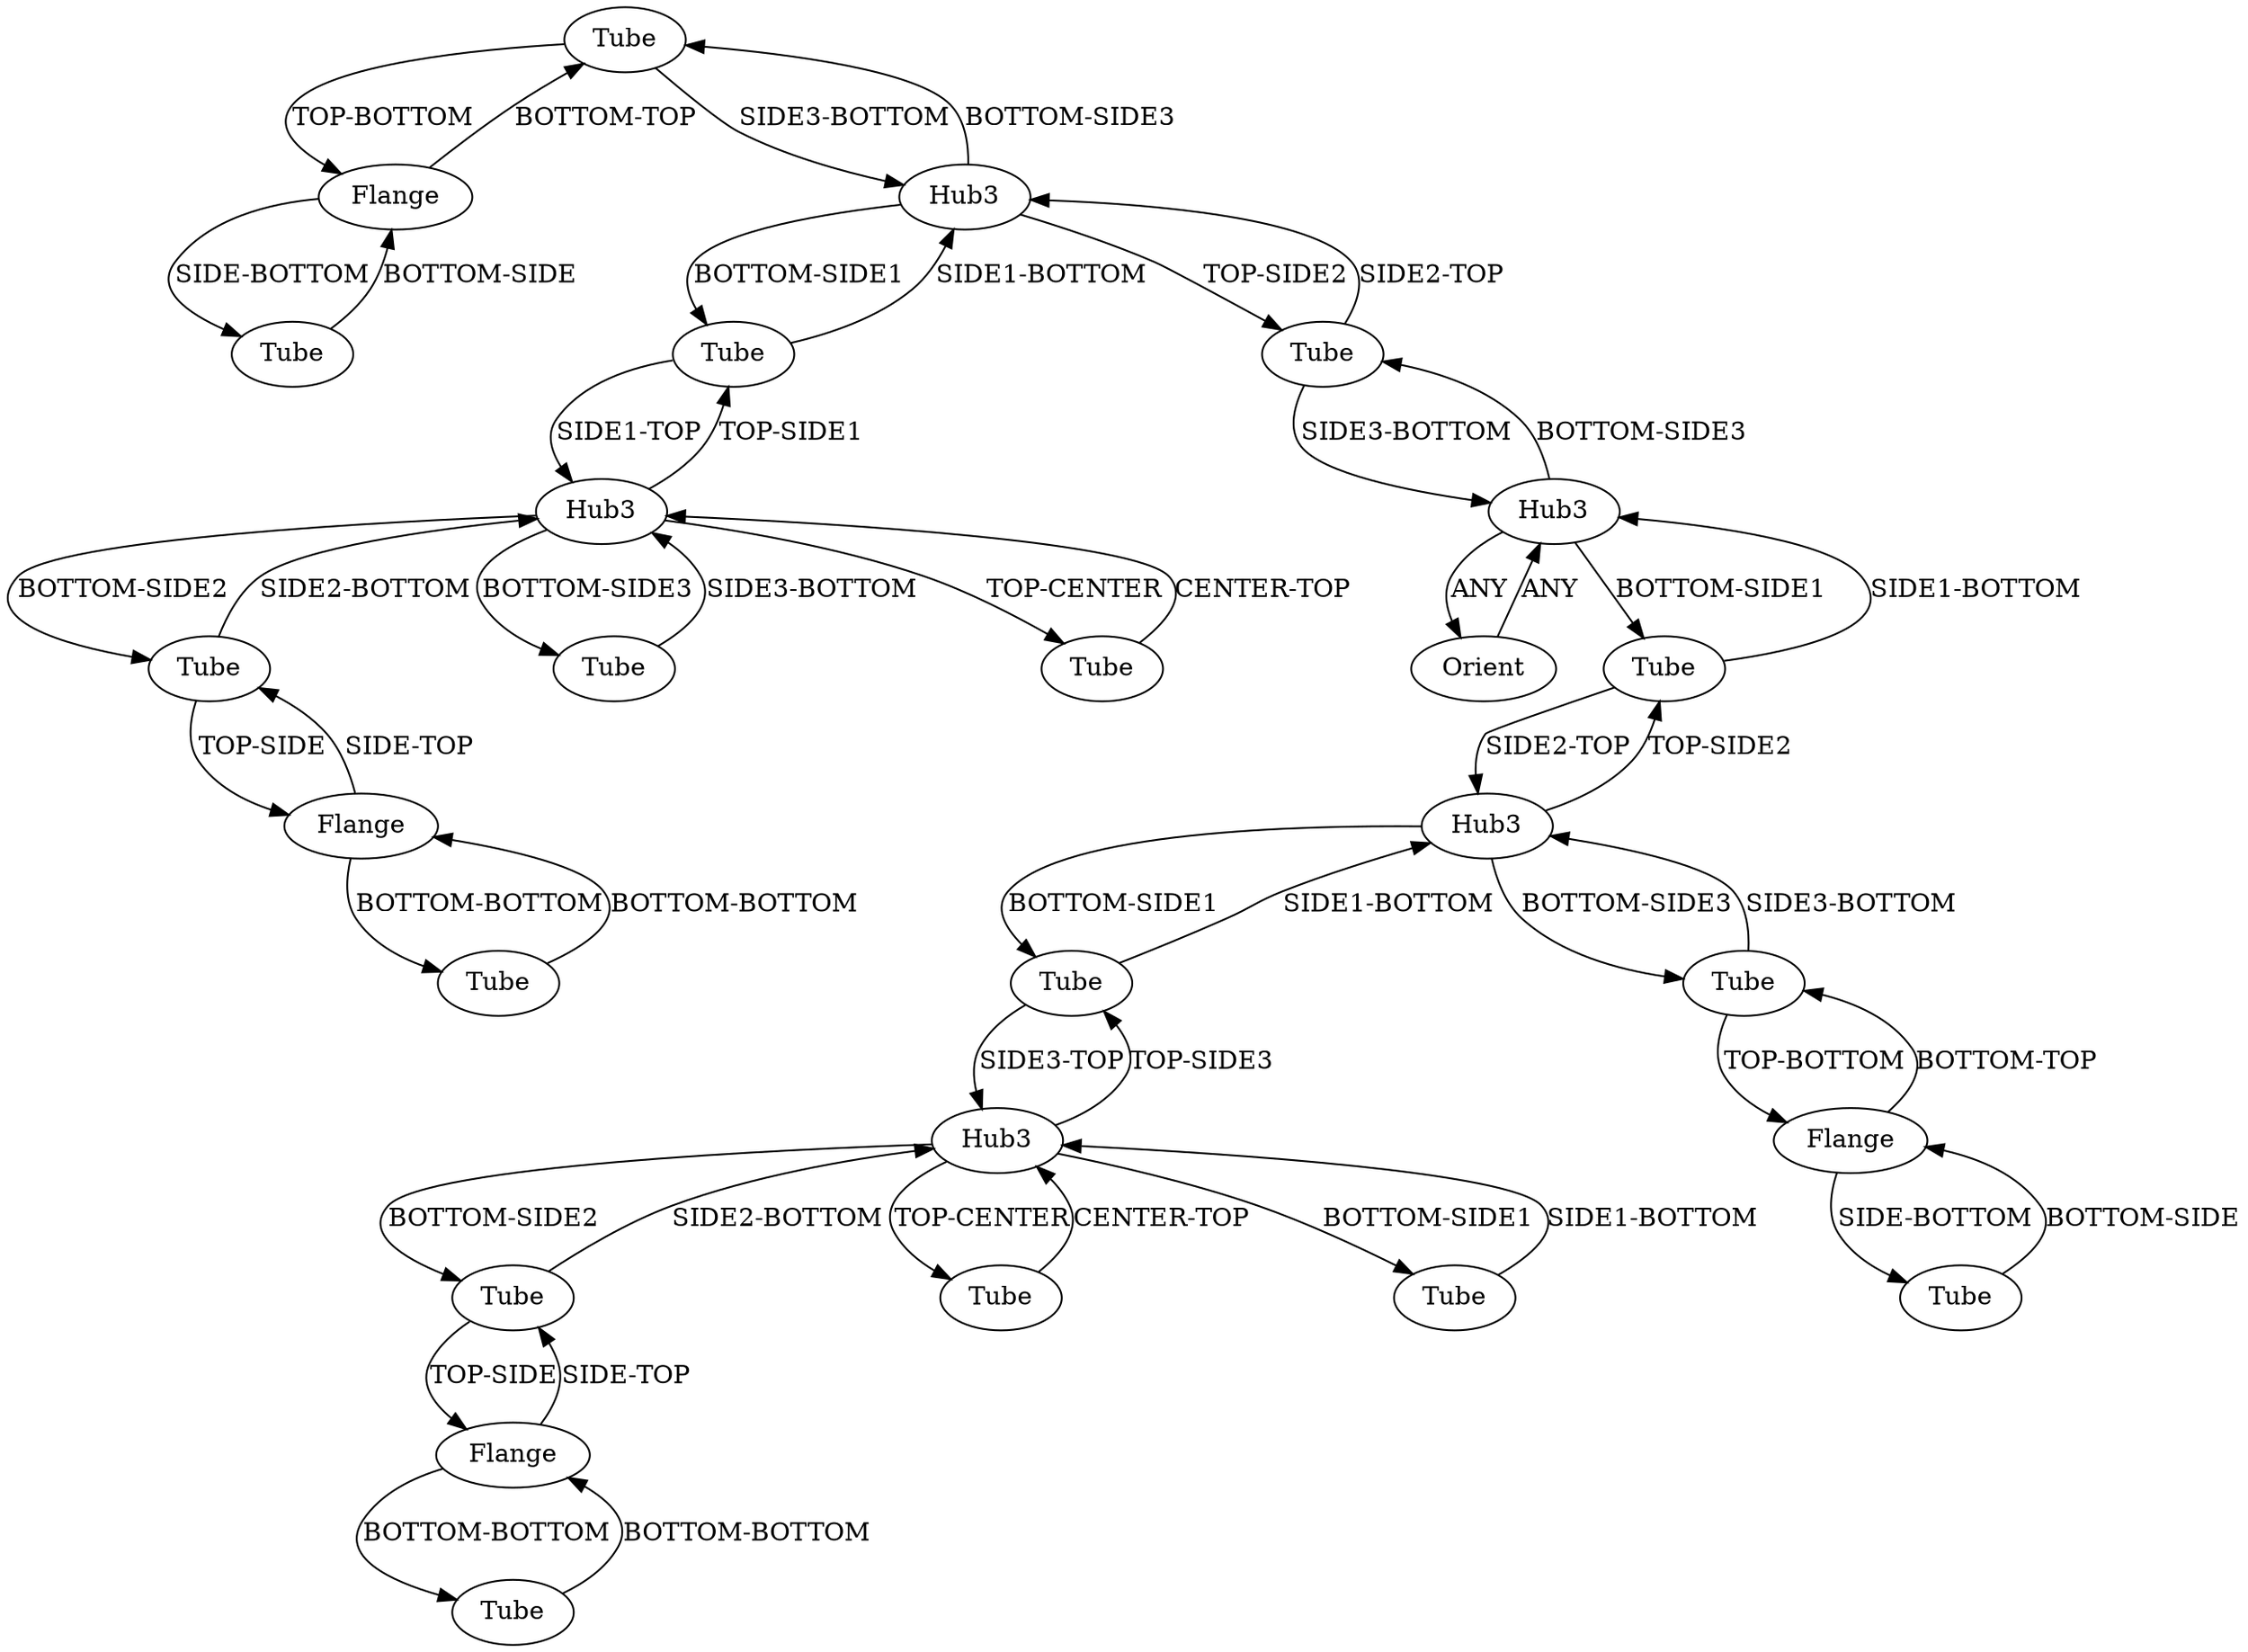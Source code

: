 /* Created by igraph 0.10.2 */
digraph {
  0 [
    instance=Tube_instance_1
    label=Tube
  ];
  1 [
    instance=Orient
    label=Orient
  ];
  2 [
    instance=Tube_instance_2
    label=Tube
  ];
  3 [
    instance=Tube_instance_3
    label=Tube
  ];
  4 [
    instance=Tube_instance_4
    label=Tube
  ];
  5 [
    instance=Flange_instance_1
    label=Flange
  ];
  6 [
    instance=Flange_instance_2
    label=Flange
  ];
  7 [
    instance=Tube_instance_5
    label=Tube
  ];
  8 [
    instance=Tube_instance_6
    label=Tube
  ];
  9 [
    instance=Hub3_instance_1
    label=Hub3
  ];
  10 [
    instance=Hub3_instance_2
    label=Hub3
  ];
  11 [
    instance=Flange_instance_3
    label=Flange
  ];
  12 [
    instance=Tube_instance_7
    label=Tube
  ];
  13 [
    instance=Tube_instance_8
    label=Tube
  ];
  14 [
    instance=Tube_instance_9
    label=Tube
  ];
  15 [
    instance=Tube_instance_10
    label=Tube
  ];
  16 [
    instance=Hub3_instance_3
    label=Hub3
  ];
  17 [
    instance=Tube_instance_11
    label=Tube
  ];
  18 [
    instance=Tube_instance_12
    label=Tube
  ];
  19 [
    instance=Tube_instance_13
    label=Tube
  ];
  20 [
    instance=Tube_instance_14
    label=Tube
  ];
  21 [
    instance=Hub3_instance_4
    label=Hub3
  ];
  22 [
    instance=Hub3_instance_5
    label=Hub3
  ];
  23 [
    instance=Flange_instance_4
    label=Flange
  ];
  24 [
    instance=Tube_instance_15
    label=Tube
  ];
  25 [
    instance=Tube_instance_16
    label=Tube
  ];

  0 -> 10 [
    label="SIDE3-BOTTOM"
  ];
  0 -> 5 [
    label="TOP-BOTTOM"
  ];
  1 -> 16 [
    label=ANY
  ];
  2 -> 6 [
    label="BOTTOM-SIDE"
  ];
  3 -> 9 [
    label="SIDE3-TOP"
  ];
  3 -> 21 [
    label="SIDE1-BOTTOM"
  ];
  4 -> 10 [
    label="SIDE1-BOTTOM"
  ];
  4 -> 22 [
    label="SIDE1-TOP"
  ];
  5 -> 15 [
    label="SIDE-BOTTOM"
  ];
  5 -> 0 [
    label="BOTTOM-TOP"
  ];
  6 -> 2 [
    label="SIDE-BOTTOM"
  ];
  6 -> 24 [
    label="BOTTOM-TOP"
  ];
  7 -> 22 [
    label="SIDE2-BOTTOM"
  ];
  7 -> 11 [
    label="TOP-SIDE"
  ];
  8 -> 23 [
    label="BOTTOM-BOTTOM"
  ];
  9 -> 14 [
    label="TOP-CENTER"
  ];
  9 -> 20 [
    label="BOTTOM-SIDE1"
  ];
  9 -> 3 [
    label="TOP-SIDE3"
  ];
  9 -> 13 [
    label="BOTTOM-SIDE2"
  ];
  10 -> 4 [
    label="BOTTOM-SIDE1"
  ];
  10 -> 17 [
    label="TOP-SIDE2"
  ];
  10 -> 0 [
    label="BOTTOM-SIDE3"
  ];
  11 -> 7 [
    label="SIDE-TOP"
  ];
  11 -> 19 [
    label="BOTTOM-BOTTOM"
  ];
  12 -> 16 [
    label="SIDE1-BOTTOM"
  ];
  12 -> 21 [
    label="SIDE2-TOP"
  ];
  13 -> 9 [
    label="SIDE2-BOTTOM"
  ];
  13 -> 23 [
    label="TOP-SIDE"
  ];
  14 -> 9 [
    label="CENTER-TOP"
  ];
  15 -> 5 [
    label="BOTTOM-SIDE"
  ];
  16 -> 1 [
    label=ANY
  ];
  16 -> 12 [
    label="BOTTOM-SIDE1"
  ];
  16 -> 17 [
    label="BOTTOM-SIDE3"
  ];
  17 -> 10 [
    label="SIDE2-TOP"
  ];
  17 -> 16 [
    label="SIDE3-BOTTOM"
  ];
  18 -> 22 [
    label="SIDE3-BOTTOM"
  ];
  19 -> 11 [
    label="BOTTOM-BOTTOM"
  ];
  20 -> 9 [
    label="SIDE1-BOTTOM"
  ];
  21 -> 24 [
    label="BOTTOM-SIDE3"
  ];
  21 -> 12 [
    label="TOP-SIDE2"
  ];
  21 -> 3 [
    label="BOTTOM-SIDE1"
  ];
  22 -> 4 [
    label="TOP-SIDE1"
  ];
  22 -> 25 [
    label="TOP-CENTER"
  ];
  22 -> 18 [
    label="BOTTOM-SIDE3"
  ];
  22 -> 7 [
    label="BOTTOM-SIDE2"
  ];
  23 -> 13 [
    label="SIDE-TOP"
  ];
  23 -> 8 [
    label="BOTTOM-BOTTOM"
  ];
  24 -> 6 [
    label="TOP-BOTTOM"
  ];
  24 -> 21 [
    label="SIDE3-BOTTOM"
  ];
  25 -> 22 [
    label="CENTER-TOP"
  ];
}
